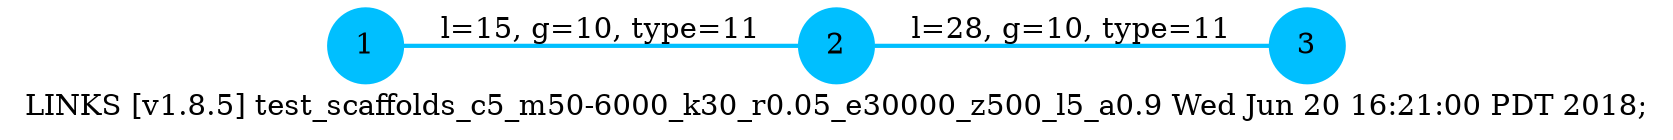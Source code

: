 graph LINKS{
	label="LINKS [v1.8.5] test_scaffolds_c5_m50-6000_k30_r0.05_e30000_z500_l5_a0.9 Wed Jun 20 16:21:00 PDT 2018;"
	rankdir=LR;
	node [shape = circle];
	1 [style=filled, fillcolor=deepskyblue, color=deepskyblue]
	2 [style=filled, fillcolor=deepskyblue, color=deepskyblue]
	1 -- 2 [ label = "l=15, g=10, type=11", penwidth=2.0, color=deepskyblue ]
	2 [style=filled, fillcolor=deepskyblue, color=deepskyblue]
	3 [style=filled, fillcolor=deepskyblue, color=deepskyblue]
	2 -- 3 [ label = "l=28, g=10, type=11", penwidth=2.0, color=deepskyblue ]
}
